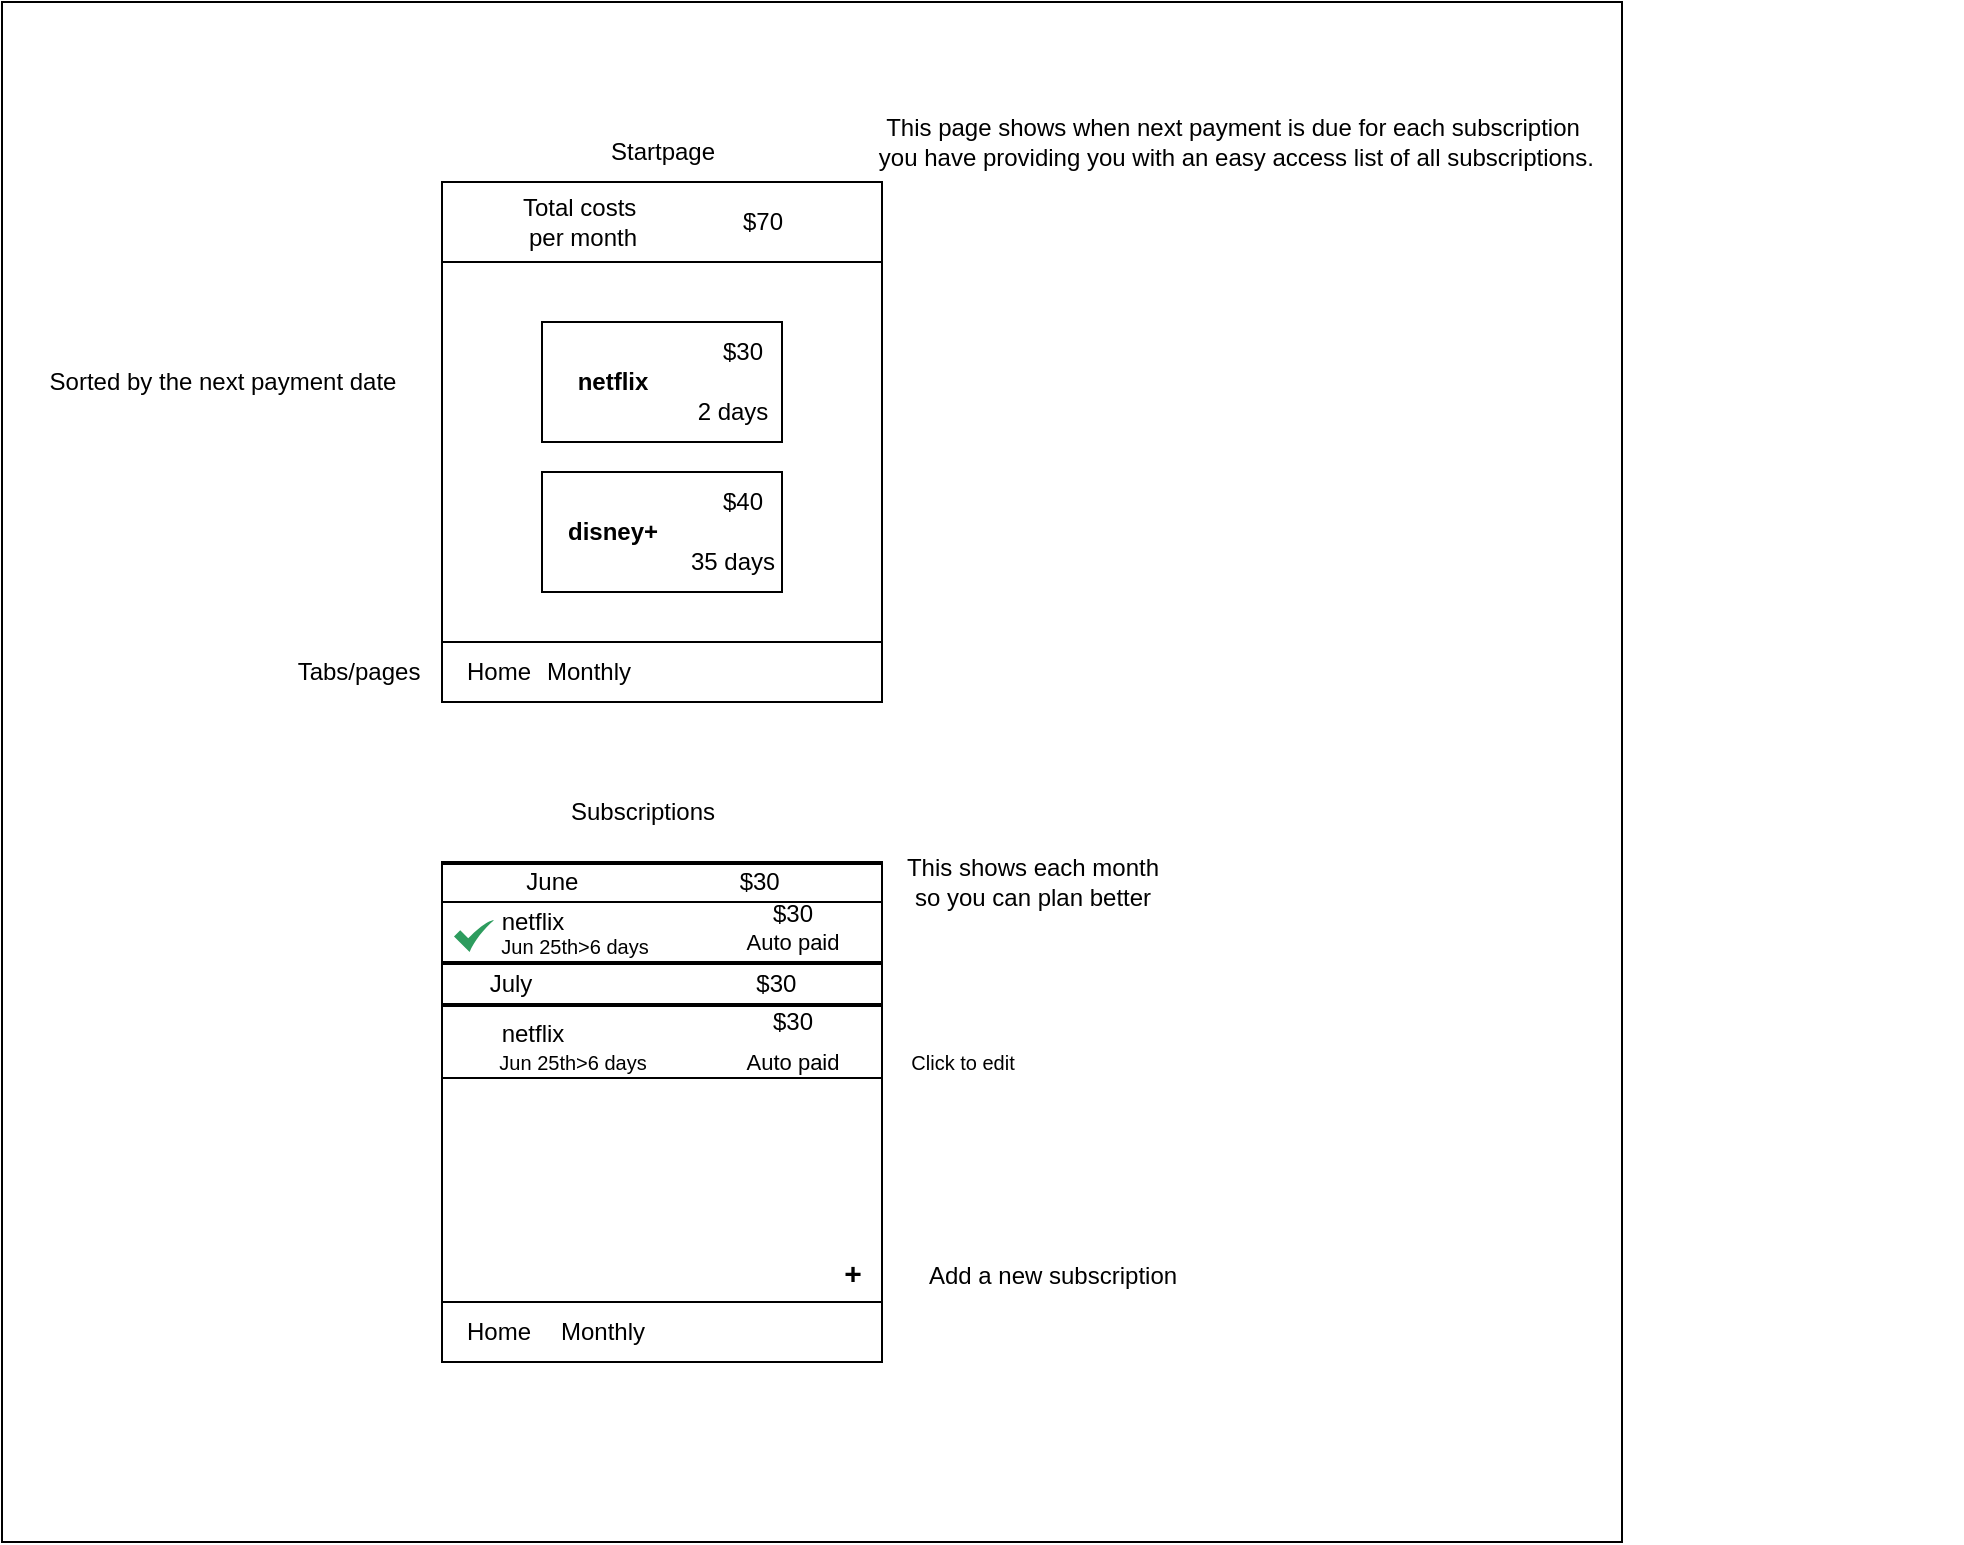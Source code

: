 <mxfile pages="2">
    <diagram id="ZfLP8LR-eF0503JV7WAy" name="UI">
        <mxGraphModel dx="885" dy="646" grid="1" gridSize="10" guides="1" tooltips="1" connect="1" arrows="1" fold="1" page="1" pageScale="1" pageWidth="827" pageHeight="1169" math="0" shadow="0">
            <root>
                <mxCell id="0"/>
                <mxCell id="1" parent="0"/>
                <mxCell id="30" value="" style="rounded=0;whiteSpace=wrap;html=1;" parent="1" vertex="1">
                    <mxGeometry y="30" width="810" height="770" as="geometry"/>
                </mxCell>
                <mxCell id="b24Po_RPNGTW8iFf8xUd-1" value="" style="rounded=0;whiteSpace=wrap;html=1;" parent="1" vertex="1">
                    <mxGeometry x="220" y="120" width="220" height="260" as="geometry"/>
                </mxCell>
                <mxCell id="b24Po_RPNGTW8iFf8xUd-2" value="Startpage" style="text;html=1;align=center;verticalAlign=middle;resizable=0;points=[];autosize=1;strokeColor=none;fillColor=none;" parent="1" vertex="1">
                    <mxGeometry x="290" y="90" width="80" height="30" as="geometry"/>
                </mxCell>
                <mxCell id="5lJUivoG57lTy25en4lW-2" value="" style="rounded=0;whiteSpace=wrap;html=1;" parent="1" vertex="1">
                    <mxGeometry x="220" y="460" width="220" height="230" as="geometry"/>
                </mxCell>
                <mxCell id="5lJUivoG57lTy25en4lW-3" value="Subscriptions" style="text;html=1;align=center;verticalAlign=middle;resizable=0;points=[];autosize=1;strokeColor=none;fillColor=none;" parent="1" vertex="1">
                    <mxGeometry x="270" y="420" width="100" height="30" as="geometry"/>
                </mxCell>
                <mxCell id="5lJUivoG57lTy25en4lW-4" value="This page shows when next payment is due for each subscription&lt;br&gt;&amp;nbsp;you have providing you with an easy access list of all subscriptions." style="text;html=1;align=center;verticalAlign=middle;resizable=0;points=[];autosize=1;strokeColor=none;fillColor=none;fixedWidth=1;" parent="1" vertex="1">
                    <mxGeometry x="250" y="80" width="730" height="40" as="geometry"/>
                </mxCell>
                <mxCell id="5lJUivoG57lTy25en4lW-7" value="This shows each month &lt;br&gt;so you can plan better" style="text;html=1;align=center;verticalAlign=middle;resizable=0;points=[];autosize=1;strokeColor=none;fillColor=none;" parent="1" vertex="1">
                    <mxGeometry x="440" y="450" width="150" height="40" as="geometry"/>
                </mxCell>
                <mxCell id="5lJUivoG57lTy25en4lW-9" value="" style="rounded=0;whiteSpace=wrap;html=1;" parent="1" vertex="1">
                    <mxGeometry x="270" y="190" width="120" height="60" as="geometry"/>
                </mxCell>
                <mxCell id="5lJUivoG57lTy25en4lW-10" value="$30" style="text;html=1;align=center;verticalAlign=middle;resizable=0;points=[];autosize=1;strokeColor=none;fillColor=none;" parent="1" vertex="1">
                    <mxGeometry x="350" y="190" width="40" height="30" as="geometry"/>
                </mxCell>
                <mxCell id="5lJUivoG57lTy25en4lW-11" value="2 days" style="text;html=1;align=center;verticalAlign=middle;resizable=0;points=[];autosize=1;strokeColor=none;fillColor=none;" parent="1" vertex="1">
                    <mxGeometry x="335" y="220" width="60" height="30" as="geometry"/>
                </mxCell>
                <mxCell id="5lJUivoG57lTy25en4lW-12" value="&lt;b&gt;netflix&lt;/b&gt;" style="text;html=1;align=center;verticalAlign=middle;resizable=0;points=[];autosize=1;strokeColor=none;fillColor=none;" parent="1" vertex="1">
                    <mxGeometry x="275" y="205" width="60" height="30" as="geometry"/>
                </mxCell>
                <mxCell id="5lJUivoG57lTy25en4lW-15" value="" style="rounded=0;whiteSpace=wrap;html=1;" parent="1" vertex="1">
                    <mxGeometry x="270" y="265" width="120" height="60" as="geometry"/>
                </mxCell>
                <mxCell id="5lJUivoG57lTy25en4lW-16" value="$40" style="text;html=1;align=center;verticalAlign=middle;resizable=0;points=[];autosize=1;strokeColor=none;fillColor=none;" parent="1" vertex="1">
                    <mxGeometry x="350" y="265" width="40" height="30" as="geometry"/>
                </mxCell>
                <mxCell id="5lJUivoG57lTy25en4lW-17" value="35 days" style="text;html=1;align=center;verticalAlign=middle;resizable=0;points=[];autosize=1;strokeColor=none;fillColor=none;" parent="1" vertex="1">
                    <mxGeometry x="330" y="295" width="70" height="30" as="geometry"/>
                </mxCell>
                <mxCell id="5lJUivoG57lTy25en4lW-18" value="&lt;b&gt;disney+&lt;/b&gt;" style="text;html=1;align=center;verticalAlign=middle;resizable=0;points=[];autosize=1;strokeColor=none;fillColor=none;" parent="1" vertex="1">
                    <mxGeometry x="270" y="280" width="70" height="30" as="geometry"/>
                </mxCell>
                <mxCell id="ICn5KsOmjvi_41hKFWcF-1" value="Sorted by the next payment date" style="text;html=1;align=center;verticalAlign=middle;resizable=0;points=[];autosize=1;strokeColor=none;fillColor=none;" parent="1" vertex="1">
                    <mxGeometry x="10" y="205" width="200" height="30" as="geometry"/>
                </mxCell>
                <mxCell id="ICn5KsOmjvi_41hKFWcF-8" value="" style="whiteSpace=wrap;html=1;" parent="1" vertex="1">
                    <mxGeometry x="220" y="120" width="220" height="40" as="geometry"/>
                </mxCell>
                <mxCell id="ICn5KsOmjvi_41hKFWcF-6" value="Total costs&amp;nbsp;&lt;br&gt;per month&lt;br&gt;" style="text;html=1;align=center;verticalAlign=middle;resizable=0;points=[];autosize=1;strokeColor=none;fillColor=none;" parent="1" vertex="1">
                    <mxGeometry x="250" y="120" width="80" height="40" as="geometry"/>
                </mxCell>
                <mxCell id="ICn5KsOmjvi_41hKFWcF-7" value="$70" style="text;html=1;align=center;verticalAlign=middle;resizable=0;points=[];autosize=1;strokeColor=none;fillColor=none;" parent="1" vertex="1">
                    <mxGeometry x="360" y="125" width="40" height="30" as="geometry"/>
                </mxCell>
                <mxCell id="3" value="" style="rounded=0;whiteSpace=wrap;html=1;" parent="1" vertex="1">
                    <mxGeometry x="220" y="461" width="220" height="20" as="geometry"/>
                </mxCell>
                <mxCell id="2" value="June&amp;nbsp; &amp;nbsp;&amp;nbsp;&lt;span style=&quot;white-space: pre;&quot;&gt;&#9;&lt;/span&gt;&lt;span style=&quot;white-space: pre;&quot;&gt;&#9;&lt;/span&gt;&lt;span style=&quot;white-space: pre;&quot;&gt;&#9;&lt;/span&gt;$30" style="text;html=1;align=center;verticalAlign=middle;resizable=0;points=[];autosize=1;strokeColor=none;fillColor=none;" parent="1" vertex="1">
                    <mxGeometry x="250" y="455" width="150" height="30" as="geometry"/>
                </mxCell>
                <mxCell id="4" value="" style="rounded=0;whiteSpace=wrap;html=1;" parent="1" vertex="1">
                    <mxGeometry x="220" y="511" width="220" height="20" as="geometry"/>
                </mxCell>
                <mxCell id="5" value="July &lt;span style=&quot;white-space: pre;&quot;&gt;&#9;&lt;/span&gt;&lt;span style=&quot;white-space: pre;&quot;&gt;&#9;&lt;/span&gt;&lt;span style=&quot;white-space: pre;&quot;&gt;&#9;&lt;/span&gt;&lt;span style=&quot;white-space: pre;&quot;&gt;&#9;&lt;/span&gt;&lt;span style=&quot;white-space: pre;&quot;&gt;&#9;&lt;/span&gt;$30" style="text;html=1;align=center;verticalAlign=middle;resizable=0;points=[];autosize=1;strokeColor=none;fillColor=none;" parent="1" vertex="1">
                    <mxGeometry x="230" y="506" width="180" height="30" as="geometry"/>
                </mxCell>
                <mxCell id="10" value="" style="rounded=0;whiteSpace=wrap;html=1;" parent="1" vertex="1">
                    <mxGeometry x="220" y="480" width="220" height="30" as="geometry"/>
                </mxCell>
                <mxCell id="11" value="netflix" style="text;html=1;align=center;verticalAlign=middle;resizable=0;points=[];autosize=1;strokeColor=none;fillColor=none;" parent="1" vertex="1">
                    <mxGeometry x="240" y="475" width="50" height="30" as="geometry"/>
                </mxCell>
                <mxCell id="12" value="Jun 25th&amp;gt;6 days" style="text;html=1;align=center;verticalAlign=middle;resizable=0;points=[];autosize=1;strokeColor=none;fillColor=none;fontSize=10;" parent="1" vertex="1">
                    <mxGeometry x="236" y="487" width="100" height="30" as="geometry"/>
                </mxCell>
                <mxCell id="13" value="$30" style="text;html=1;align=center;verticalAlign=middle;resizable=0;points=[];autosize=1;strokeColor=none;fillColor=none;" parent="1" vertex="1">
                    <mxGeometry x="375" y="471" width="40" height="30" as="geometry"/>
                </mxCell>
                <mxCell id="14" value="" style="rounded=0;whiteSpace=wrap;html=1;" parent="1" vertex="1">
                    <mxGeometry x="220" y="532" width="220" height="36" as="geometry"/>
                </mxCell>
                <mxCell id="15" value="netflix" style="text;html=1;align=center;verticalAlign=middle;resizable=0;points=[];autosize=1;strokeColor=none;fillColor=none;" parent="1" vertex="1">
                    <mxGeometry x="240" y="531" width="50" height="30" as="geometry"/>
                </mxCell>
                <mxCell id="16" value="Jun 25th&amp;gt;6 days" style="text;html=1;align=center;verticalAlign=middle;resizable=0;points=[];autosize=1;strokeColor=none;fillColor=none;fontSize=10;" parent="1" vertex="1">
                    <mxGeometry x="235" y="545" width="100" height="30" as="geometry"/>
                </mxCell>
                <mxCell id="17" value="$30" style="text;html=1;align=center;verticalAlign=middle;resizable=0;points=[];autosize=1;strokeColor=none;fillColor=none;" parent="1" vertex="1">
                    <mxGeometry x="375" y="525" width="40" height="30" as="geometry"/>
                </mxCell>
                <mxCell id="18" value="Click to edit" style="text;html=1;align=center;verticalAlign=middle;resizable=0;points=[];autosize=1;strokeColor=none;fillColor=none;fontSize=10;" parent="1" vertex="1">
                    <mxGeometry x="440" y="545" width="80" height="30" as="geometry"/>
                </mxCell>
                <mxCell id="19" value="+" style="text;html=1;align=center;verticalAlign=middle;resizable=0;points=[];autosize=1;strokeColor=none;fillColor=none;fontSize=15;fontStyle=1" parent="1" vertex="1">
                    <mxGeometry x="410" y="650" width="30" height="30" as="geometry"/>
                </mxCell>
                <mxCell id="20" value="&lt;font style=&quot;font-size: 12px;&quot;&gt;Add a new subscription&lt;/font&gt;" style="text;html=1;align=center;verticalAlign=middle;resizable=0;points=[];autosize=1;strokeColor=none;fillColor=none;fontSize=15;" parent="1" vertex="1">
                    <mxGeometry x="450" y="650" width="150" height="30" as="geometry"/>
                </mxCell>
                <mxCell id="21" value="Auto paid" style="text;html=1;align=center;verticalAlign=middle;resizable=0;points=[];autosize=1;strokeColor=none;fillColor=none;fontSize=11;" parent="1" vertex="1">
                    <mxGeometry x="360" y="545" width="70" height="30" as="geometry"/>
                </mxCell>
                <mxCell id="22" value="Auto paid" style="text;html=1;align=center;verticalAlign=middle;resizable=0;points=[];autosize=1;strokeColor=none;fillColor=none;fontSize=11;" parent="1" vertex="1">
                    <mxGeometry x="360" y="485" width="70" height="30" as="geometry"/>
                </mxCell>
                <mxCell id="23" value="" style="rounded=0;whiteSpace=wrap;html=1;" parent="1" vertex="1">
                    <mxGeometry x="220" y="350" width="220" height="30" as="geometry"/>
                </mxCell>
                <mxCell id="24" value="Home" style="text;html=1;align=center;verticalAlign=middle;resizable=0;points=[];autosize=1;strokeColor=none;fillColor=none;" parent="1" vertex="1">
                    <mxGeometry x="217.5" y="350" width="60" height="30" as="geometry"/>
                </mxCell>
                <mxCell id="25" value="Monthly" style="text;html=1;align=center;verticalAlign=middle;resizable=0;points=[];autosize=1;strokeColor=none;fillColor=none;" parent="1" vertex="1">
                    <mxGeometry x="257.5" y="350" width="70" height="30" as="geometry"/>
                </mxCell>
                <mxCell id="26" value="" style="rounded=0;whiteSpace=wrap;html=1;" parent="1" vertex="1">
                    <mxGeometry x="220" y="680" width="220" height="30" as="geometry"/>
                </mxCell>
                <mxCell id="27" value="Home" style="text;html=1;align=center;verticalAlign=middle;resizable=0;points=[];autosize=1;strokeColor=none;fillColor=none;" parent="1" vertex="1">
                    <mxGeometry x="217.5" y="680" width="60" height="30" as="geometry"/>
                </mxCell>
                <mxCell id="28" value="Monthly" style="text;html=1;align=center;verticalAlign=middle;resizable=0;points=[];autosize=1;strokeColor=none;fillColor=none;" parent="1" vertex="1">
                    <mxGeometry x="265" y="680" width="70" height="30" as="geometry"/>
                </mxCell>
                <mxCell id="29" value="Tabs/pages" style="text;html=1;align=center;verticalAlign=middle;resizable=0;points=[];autosize=1;strokeColor=none;fillColor=none;" parent="1" vertex="1">
                    <mxGeometry x="137.5" y="350" width="80" height="30" as="geometry"/>
                </mxCell>
                <mxCell id="32" value="" style="sketch=0;html=1;aspect=fixed;strokeColor=none;shadow=0;align=center;verticalAlign=top;fillColor=#2D9C5E;shape=mxgraph.gcp2.check" vertex="1" parent="1">
                    <mxGeometry x="226" y="489" width="20" height="16" as="geometry"/>
                </mxCell>
            </root>
        </mxGraphModel>
    </diagram>
    <diagram id="lcGCt7EONm-_yOM9yhXo" name="Models">
        <mxGraphModel dx="938" dy="646" grid="1" gridSize="10" guides="1" tooltips="1" connect="1" arrows="1" fold="1" page="1" pageScale="1" pageWidth="827" pageHeight="1169" math="0" shadow="0">
            <root>
                <mxCell id="0"/>
                <mxCell id="1" parent="0"/>
                <mxCell id="KQrOKxtoQE5sbZLWIkTP-1" value="Subscription" style="swimlane;childLayout=stackLayout;horizontal=1;startSize=50;horizontalStack=0;rounded=1;fontSize=14;fontStyle=0;strokeWidth=2;resizeParent=0;resizeLast=1;shadow=0;dashed=0;align=center;arcSize=4;whiteSpace=wrap;html=1;" parent="1" vertex="1">
                    <mxGeometry x="80" y="180" width="190" height="120" as="geometry"/>
                </mxCell>
                <mxCell id="KQrOKxtoQE5sbZLWIkTP-2" value="+IsAutoPaid: bool&lt;br&gt;+Name: string&lt;br&gt;+Description: string&lt;br&gt;+Payments: List&amp;lt;DateTime&amp;gt;" style="align=left;strokeColor=none;fillColor=none;spacingLeft=4;fontSize=12;verticalAlign=top;resizable=0;rotatable=0;part=1;html=1;" parent="KQrOKxtoQE5sbZLWIkTP-1" vertex="1">
                    <mxGeometry y="50" width="190" height="70" as="geometry"/>
                </mxCell>
            </root>
        </mxGraphModel>
    </diagram>
</mxfile>